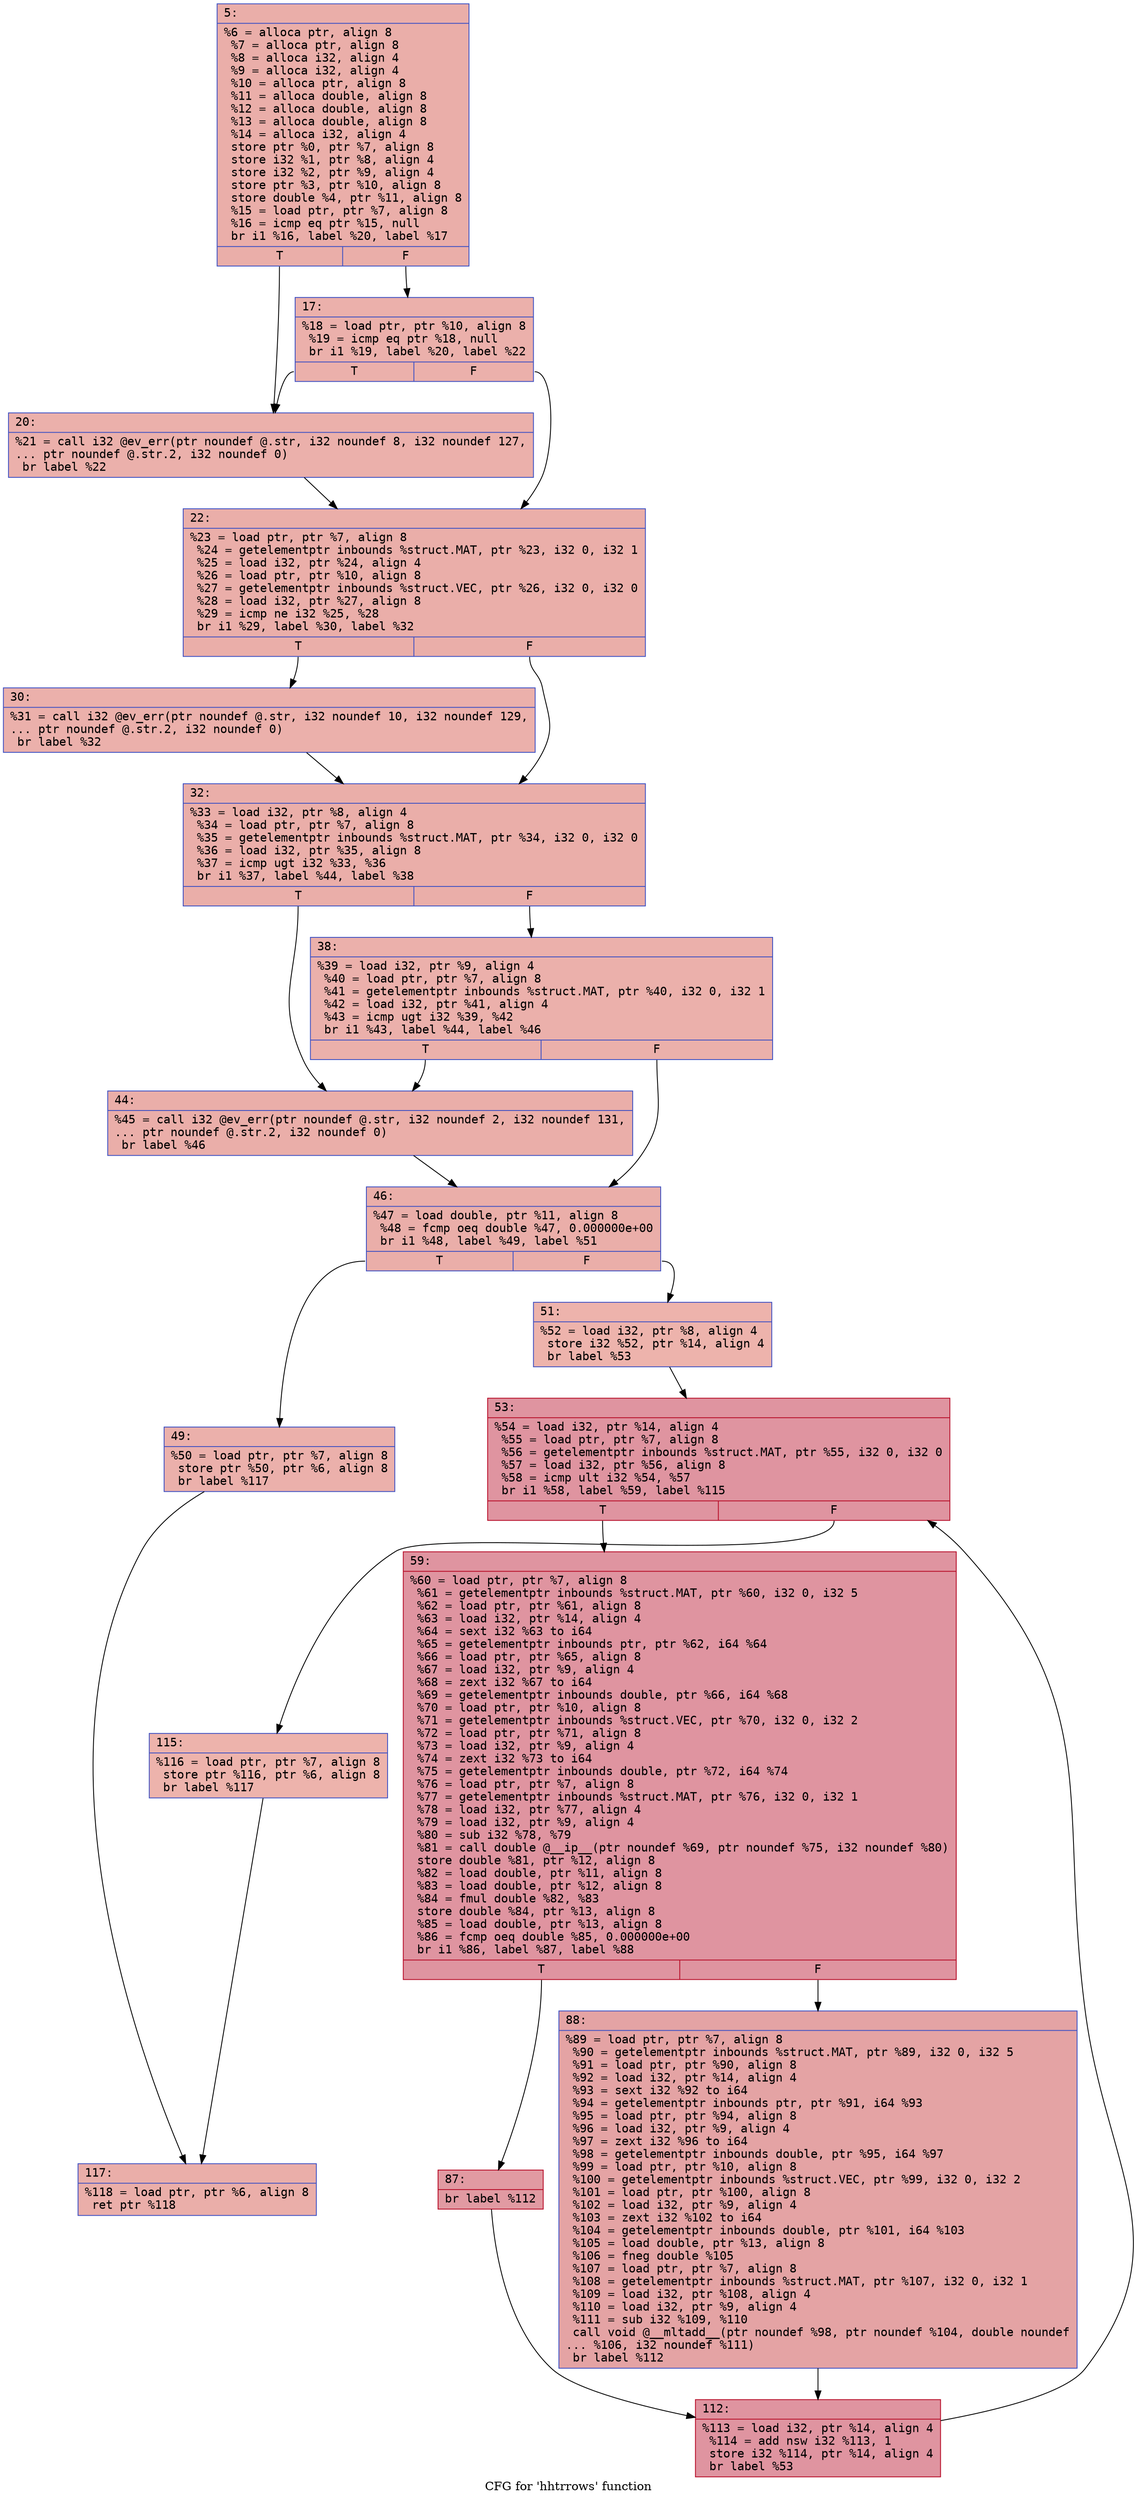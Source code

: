 digraph "CFG for 'hhtrrows' function" {
	label="CFG for 'hhtrrows' function";

	Node0x60000095e3a0 [shape=record,color="#3d50c3ff", style=filled, fillcolor="#d0473d70" fontname="Courier",label="{5:\l|  %6 = alloca ptr, align 8\l  %7 = alloca ptr, align 8\l  %8 = alloca i32, align 4\l  %9 = alloca i32, align 4\l  %10 = alloca ptr, align 8\l  %11 = alloca double, align 8\l  %12 = alloca double, align 8\l  %13 = alloca double, align 8\l  %14 = alloca i32, align 4\l  store ptr %0, ptr %7, align 8\l  store i32 %1, ptr %8, align 4\l  store i32 %2, ptr %9, align 4\l  store ptr %3, ptr %10, align 8\l  store double %4, ptr %11, align 8\l  %15 = load ptr, ptr %7, align 8\l  %16 = icmp eq ptr %15, null\l  br i1 %16, label %20, label %17\l|{<s0>T|<s1>F}}"];
	Node0x60000095e3a0:s0 -> Node0x60000095e440[tooltip="5 -> 20\nProbability 37.50%" ];
	Node0x60000095e3a0:s1 -> Node0x60000095e3f0[tooltip="5 -> 17\nProbability 62.50%" ];
	Node0x60000095e3f0 [shape=record,color="#3d50c3ff", style=filled, fillcolor="#d24b4070" fontname="Courier",label="{17:\l|  %18 = load ptr, ptr %10, align 8\l  %19 = icmp eq ptr %18, null\l  br i1 %19, label %20, label %22\l|{<s0>T|<s1>F}}"];
	Node0x60000095e3f0:s0 -> Node0x60000095e440[tooltip="17 -> 20\nProbability 37.50%" ];
	Node0x60000095e3f0:s1 -> Node0x60000095e490[tooltip="17 -> 22\nProbability 62.50%" ];
	Node0x60000095e440 [shape=record,color="#3d50c3ff", style=filled, fillcolor="#d24b4070" fontname="Courier",label="{20:\l|  %21 = call i32 @ev_err(ptr noundef @.str, i32 noundef 8, i32 noundef 127,\l... ptr noundef @.str.2, i32 noundef 0)\l  br label %22\l}"];
	Node0x60000095e440 -> Node0x60000095e490[tooltip="20 -> 22\nProbability 100.00%" ];
	Node0x60000095e490 [shape=record,color="#3d50c3ff", style=filled, fillcolor="#d0473d70" fontname="Courier",label="{22:\l|  %23 = load ptr, ptr %7, align 8\l  %24 = getelementptr inbounds %struct.MAT, ptr %23, i32 0, i32 1\l  %25 = load i32, ptr %24, align 4\l  %26 = load ptr, ptr %10, align 8\l  %27 = getelementptr inbounds %struct.VEC, ptr %26, i32 0, i32 0\l  %28 = load i32, ptr %27, align 8\l  %29 = icmp ne i32 %25, %28\l  br i1 %29, label %30, label %32\l|{<s0>T|<s1>F}}"];
	Node0x60000095e490:s0 -> Node0x60000095e4e0[tooltip="22 -> 30\nProbability 50.00%" ];
	Node0x60000095e490:s1 -> Node0x60000095e530[tooltip="22 -> 32\nProbability 50.00%" ];
	Node0x60000095e4e0 [shape=record,color="#3d50c3ff", style=filled, fillcolor="#d24b4070" fontname="Courier",label="{30:\l|  %31 = call i32 @ev_err(ptr noundef @.str, i32 noundef 10, i32 noundef 129,\l... ptr noundef @.str.2, i32 noundef 0)\l  br label %32\l}"];
	Node0x60000095e4e0 -> Node0x60000095e530[tooltip="30 -> 32\nProbability 100.00%" ];
	Node0x60000095e530 [shape=record,color="#3d50c3ff", style=filled, fillcolor="#d0473d70" fontname="Courier",label="{32:\l|  %33 = load i32, ptr %8, align 4\l  %34 = load ptr, ptr %7, align 8\l  %35 = getelementptr inbounds %struct.MAT, ptr %34, i32 0, i32 0\l  %36 = load i32, ptr %35, align 8\l  %37 = icmp ugt i32 %33, %36\l  br i1 %37, label %44, label %38\l|{<s0>T|<s1>F}}"];
	Node0x60000095e530:s0 -> Node0x60000095e5d0[tooltip="32 -> 44\nProbability 50.00%" ];
	Node0x60000095e530:s1 -> Node0x60000095e580[tooltip="32 -> 38\nProbability 50.00%" ];
	Node0x60000095e580 [shape=record,color="#3d50c3ff", style=filled, fillcolor="#d24b4070" fontname="Courier",label="{38:\l|  %39 = load i32, ptr %9, align 4\l  %40 = load ptr, ptr %7, align 8\l  %41 = getelementptr inbounds %struct.MAT, ptr %40, i32 0, i32 1\l  %42 = load i32, ptr %41, align 4\l  %43 = icmp ugt i32 %39, %42\l  br i1 %43, label %44, label %46\l|{<s0>T|<s1>F}}"];
	Node0x60000095e580:s0 -> Node0x60000095e5d0[tooltip="38 -> 44\nProbability 50.00%" ];
	Node0x60000095e580:s1 -> Node0x60000095e620[tooltip="38 -> 46\nProbability 50.00%" ];
	Node0x60000095e5d0 [shape=record,color="#3d50c3ff", style=filled, fillcolor="#d0473d70" fontname="Courier",label="{44:\l|  %45 = call i32 @ev_err(ptr noundef @.str, i32 noundef 2, i32 noundef 131,\l... ptr noundef @.str.2, i32 noundef 0)\l  br label %46\l}"];
	Node0x60000095e5d0 -> Node0x60000095e620[tooltip="44 -> 46\nProbability 100.00%" ];
	Node0x60000095e620 [shape=record,color="#3d50c3ff", style=filled, fillcolor="#d0473d70" fontname="Courier",label="{46:\l|  %47 = load double, ptr %11, align 8\l  %48 = fcmp oeq double %47, 0.000000e+00\l  br i1 %48, label %49, label %51\l|{<s0>T|<s1>F}}"];
	Node0x60000095e620:s0 -> Node0x60000095e670[tooltip="46 -> 49\nProbability 62.50%" ];
	Node0x60000095e620:s1 -> Node0x60000095e6c0[tooltip="46 -> 51\nProbability 37.50%" ];
	Node0x60000095e670 [shape=record,color="#3d50c3ff", style=filled, fillcolor="#d24b4070" fontname="Courier",label="{49:\l|  %50 = load ptr, ptr %7, align 8\l  store ptr %50, ptr %6, align 8\l  br label %117\l}"];
	Node0x60000095e670 -> Node0x60000095e8f0[tooltip="49 -> 117\nProbability 100.00%" ];
	Node0x60000095e6c0 [shape=record,color="#3d50c3ff", style=filled, fillcolor="#d6524470" fontname="Courier",label="{51:\l|  %52 = load i32, ptr %8, align 4\l  store i32 %52, ptr %14, align 4\l  br label %53\l}"];
	Node0x60000095e6c0 -> Node0x60000095e710[tooltip="51 -> 53\nProbability 100.00%" ];
	Node0x60000095e710 [shape=record,color="#b70d28ff", style=filled, fillcolor="#b70d2870" fontname="Courier",label="{53:\l|  %54 = load i32, ptr %14, align 4\l  %55 = load ptr, ptr %7, align 8\l  %56 = getelementptr inbounds %struct.MAT, ptr %55, i32 0, i32 0\l  %57 = load i32, ptr %56, align 8\l  %58 = icmp ult i32 %54, %57\l  br i1 %58, label %59, label %115\l|{<s0>T|<s1>F}}"];
	Node0x60000095e710:s0 -> Node0x60000095e760[tooltip="53 -> 59\nProbability 96.88%" ];
	Node0x60000095e710:s1 -> Node0x60000095e8a0[tooltip="53 -> 115\nProbability 3.12%" ];
	Node0x60000095e760 [shape=record,color="#b70d28ff", style=filled, fillcolor="#b70d2870" fontname="Courier",label="{59:\l|  %60 = load ptr, ptr %7, align 8\l  %61 = getelementptr inbounds %struct.MAT, ptr %60, i32 0, i32 5\l  %62 = load ptr, ptr %61, align 8\l  %63 = load i32, ptr %14, align 4\l  %64 = sext i32 %63 to i64\l  %65 = getelementptr inbounds ptr, ptr %62, i64 %64\l  %66 = load ptr, ptr %65, align 8\l  %67 = load i32, ptr %9, align 4\l  %68 = zext i32 %67 to i64\l  %69 = getelementptr inbounds double, ptr %66, i64 %68\l  %70 = load ptr, ptr %10, align 8\l  %71 = getelementptr inbounds %struct.VEC, ptr %70, i32 0, i32 2\l  %72 = load ptr, ptr %71, align 8\l  %73 = load i32, ptr %9, align 4\l  %74 = zext i32 %73 to i64\l  %75 = getelementptr inbounds double, ptr %72, i64 %74\l  %76 = load ptr, ptr %7, align 8\l  %77 = getelementptr inbounds %struct.MAT, ptr %76, i32 0, i32 1\l  %78 = load i32, ptr %77, align 4\l  %79 = load i32, ptr %9, align 4\l  %80 = sub i32 %78, %79\l  %81 = call double @__ip__(ptr noundef %69, ptr noundef %75, i32 noundef %80)\l  store double %81, ptr %12, align 8\l  %82 = load double, ptr %11, align 8\l  %83 = load double, ptr %12, align 8\l  %84 = fmul double %82, %83\l  store double %84, ptr %13, align 8\l  %85 = load double, ptr %13, align 8\l  %86 = fcmp oeq double %85, 0.000000e+00\l  br i1 %86, label %87, label %88\l|{<s0>T|<s1>F}}"];
	Node0x60000095e760:s0 -> Node0x60000095e7b0[tooltip="59 -> 87\nProbability 62.50%" ];
	Node0x60000095e760:s1 -> Node0x60000095e800[tooltip="59 -> 88\nProbability 37.50%" ];
	Node0x60000095e7b0 [shape=record,color="#b70d28ff", style=filled, fillcolor="#bb1b2c70" fontname="Courier",label="{87:\l|  br label %112\l}"];
	Node0x60000095e7b0 -> Node0x60000095e850[tooltip="87 -> 112\nProbability 100.00%" ];
	Node0x60000095e800 [shape=record,color="#3d50c3ff", style=filled, fillcolor="#c32e3170" fontname="Courier",label="{88:\l|  %89 = load ptr, ptr %7, align 8\l  %90 = getelementptr inbounds %struct.MAT, ptr %89, i32 0, i32 5\l  %91 = load ptr, ptr %90, align 8\l  %92 = load i32, ptr %14, align 4\l  %93 = sext i32 %92 to i64\l  %94 = getelementptr inbounds ptr, ptr %91, i64 %93\l  %95 = load ptr, ptr %94, align 8\l  %96 = load i32, ptr %9, align 4\l  %97 = zext i32 %96 to i64\l  %98 = getelementptr inbounds double, ptr %95, i64 %97\l  %99 = load ptr, ptr %10, align 8\l  %100 = getelementptr inbounds %struct.VEC, ptr %99, i32 0, i32 2\l  %101 = load ptr, ptr %100, align 8\l  %102 = load i32, ptr %9, align 4\l  %103 = zext i32 %102 to i64\l  %104 = getelementptr inbounds double, ptr %101, i64 %103\l  %105 = load double, ptr %13, align 8\l  %106 = fneg double %105\l  %107 = load ptr, ptr %7, align 8\l  %108 = getelementptr inbounds %struct.MAT, ptr %107, i32 0, i32 1\l  %109 = load i32, ptr %108, align 4\l  %110 = load i32, ptr %9, align 4\l  %111 = sub i32 %109, %110\l  call void @__mltadd__(ptr noundef %98, ptr noundef %104, double noundef\l... %106, i32 noundef %111)\l  br label %112\l}"];
	Node0x60000095e800 -> Node0x60000095e850[tooltip="88 -> 112\nProbability 100.00%" ];
	Node0x60000095e850 [shape=record,color="#b70d28ff", style=filled, fillcolor="#b70d2870" fontname="Courier",label="{112:\l|  %113 = load i32, ptr %14, align 4\l  %114 = add nsw i32 %113, 1\l  store i32 %114, ptr %14, align 4\l  br label %53\l}"];
	Node0x60000095e850 -> Node0x60000095e710[tooltip="112 -> 53\nProbability 100.00%" ];
	Node0x60000095e8a0 [shape=record,color="#3d50c3ff", style=filled, fillcolor="#d6524470" fontname="Courier",label="{115:\l|  %116 = load ptr, ptr %7, align 8\l  store ptr %116, ptr %6, align 8\l  br label %117\l}"];
	Node0x60000095e8a0 -> Node0x60000095e8f0[tooltip="115 -> 117\nProbability 100.00%" ];
	Node0x60000095e8f0 [shape=record,color="#3d50c3ff", style=filled, fillcolor="#d0473d70" fontname="Courier",label="{117:\l|  %118 = load ptr, ptr %6, align 8\l  ret ptr %118\l}"];
}
